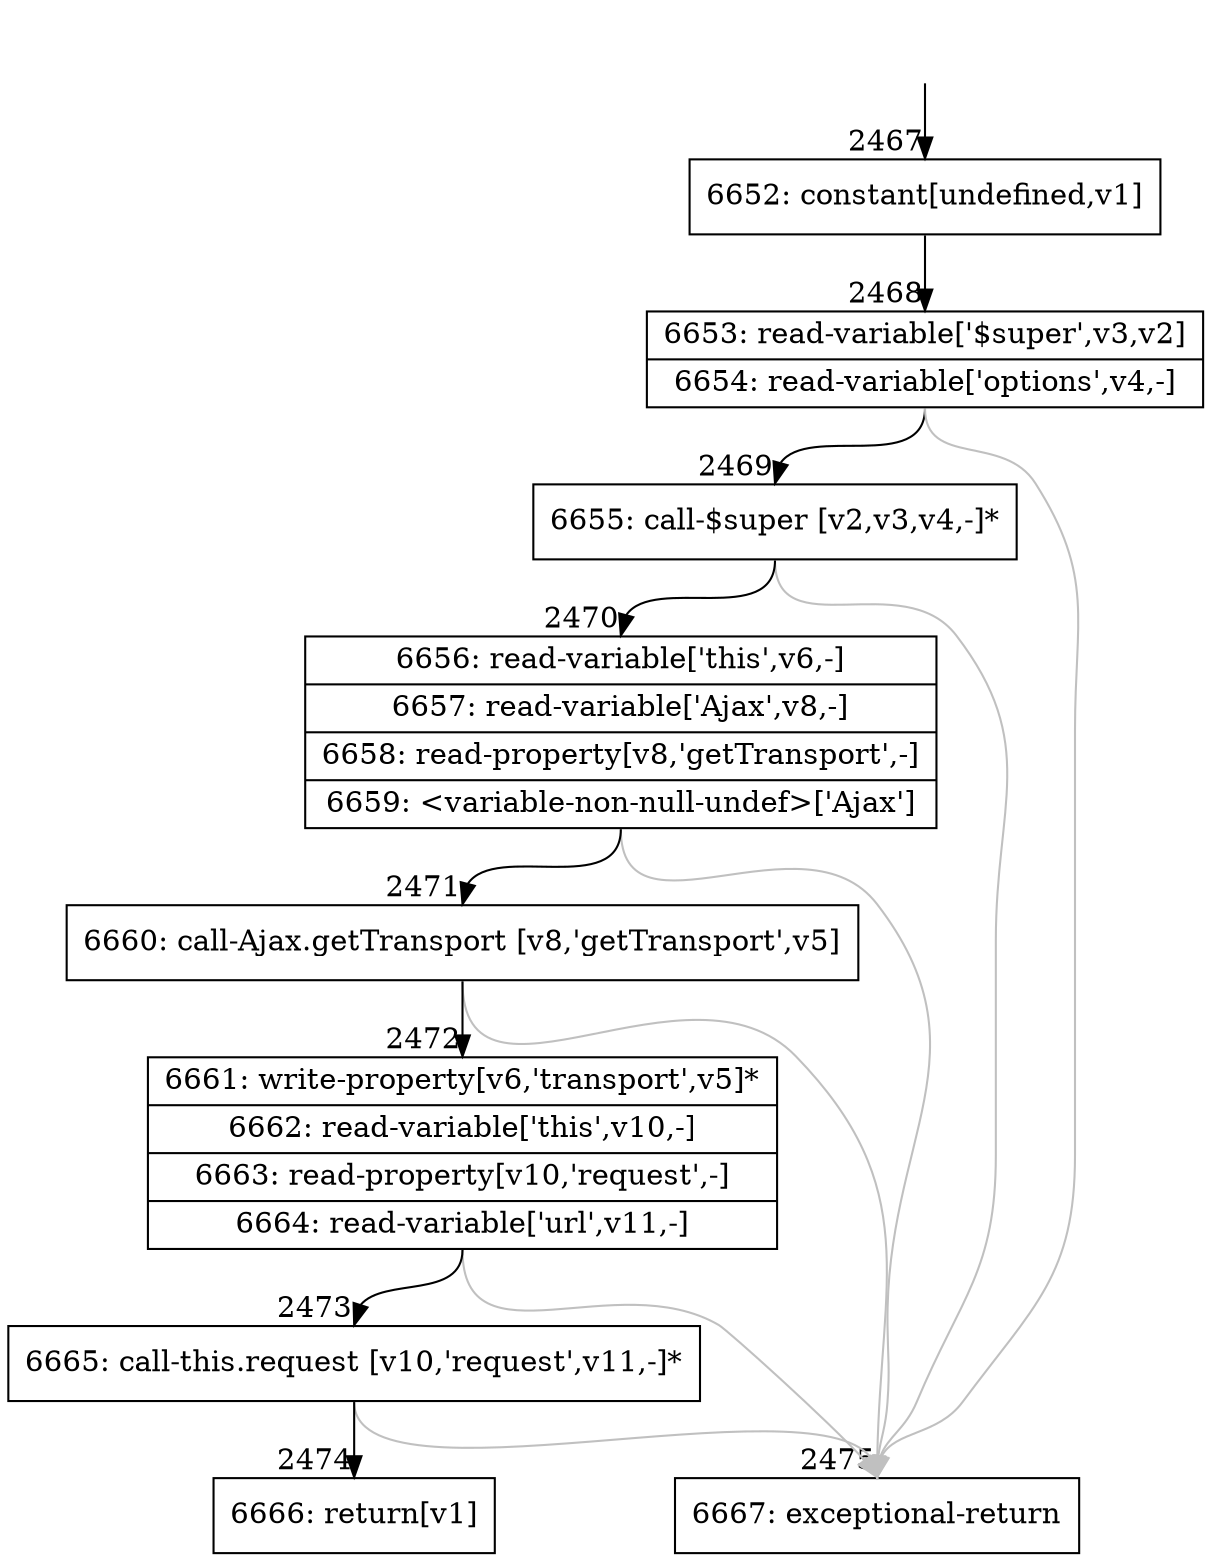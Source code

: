 digraph {
rankdir="TD"
BB_entry232[shape=none,label=""];
BB_entry232 -> BB2467 [tailport=s, headport=n, headlabel="    2467"]
BB2467 [shape=record label="{6652: constant[undefined,v1]}" ] 
BB2467 -> BB2468 [tailport=s, headport=n, headlabel="      2468"]
BB2468 [shape=record label="{6653: read-variable['$super',v3,v2]|6654: read-variable['options',v4,-]}" ] 
BB2468 -> BB2469 [tailport=s, headport=n, headlabel="      2469"]
BB2468 -> BB2475 [tailport=s, headport=n, color=gray, headlabel="      2475"]
BB2469 [shape=record label="{6655: call-$super [v2,v3,v4,-]*}" ] 
BB2469 -> BB2470 [tailport=s, headport=n, headlabel="      2470"]
BB2469 -> BB2475 [tailport=s, headport=n, color=gray]
BB2470 [shape=record label="{6656: read-variable['this',v6,-]|6657: read-variable['Ajax',v8,-]|6658: read-property[v8,'getTransport',-]|6659: \<variable-non-null-undef\>['Ajax']}" ] 
BB2470 -> BB2471 [tailport=s, headport=n, headlabel="      2471"]
BB2470 -> BB2475 [tailport=s, headport=n, color=gray]
BB2471 [shape=record label="{6660: call-Ajax.getTransport [v8,'getTransport',v5]}" ] 
BB2471 -> BB2472 [tailport=s, headport=n, headlabel="      2472"]
BB2471 -> BB2475 [tailport=s, headport=n, color=gray]
BB2472 [shape=record label="{6661: write-property[v6,'transport',v5]*|6662: read-variable['this',v10,-]|6663: read-property[v10,'request',-]|6664: read-variable['url',v11,-]}" ] 
BB2472 -> BB2473 [tailport=s, headport=n, headlabel="      2473"]
BB2472 -> BB2475 [tailport=s, headport=n, color=gray]
BB2473 [shape=record label="{6665: call-this.request [v10,'request',v11,-]*}" ] 
BB2473 -> BB2474 [tailport=s, headport=n, headlabel="      2474"]
BB2473 -> BB2475 [tailport=s, headport=n, color=gray]
BB2474 [shape=record label="{6666: return[v1]}" ] 
BB2475 [shape=record label="{6667: exceptional-return}" ] 
//#$~ 1712
}
